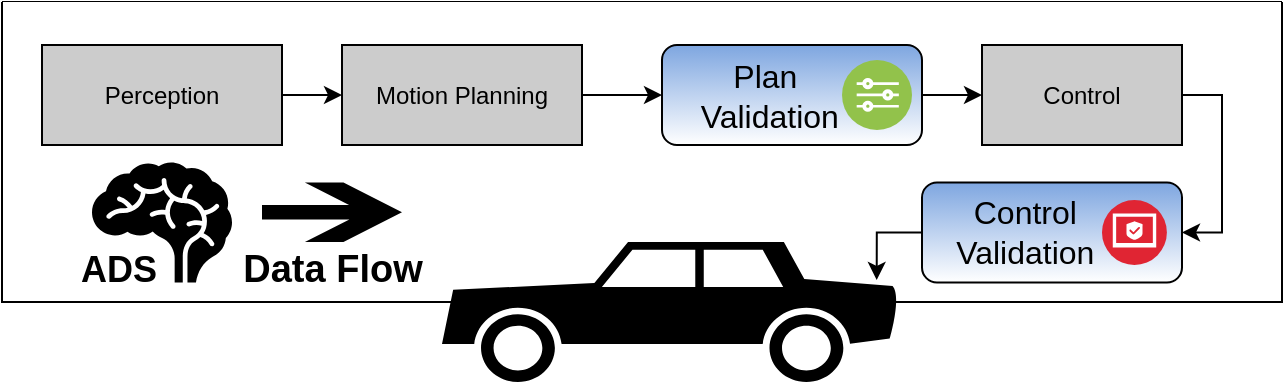 <mxfile version="20.0.4" type="github">
  <diagram id="Ie1QT5mQ5Ervn-aYkjvt" name="Page-1">
    <mxGraphModel dx="2062" dy="712" grid="1" gridSize="10" guides="1" tooltips="1" connect="1" arrows="1" fold="1" page="0" pageScale="1" pageWidth="827" pageHeight="1169" math="0" shadow="0">
      <root>
        <mxCell id="0" />
        <mxCell id="1" parent="0" />
        <mxCell id="rLdGX6JDhPVMlcY9tJA1-8" value="" style="swimlane;startSize=0;gradientColor=#ffffff;swimlaneFillColor=default;fontSize=11;" parent="1" vertex="1">
          <mxGeometry x="240" y="420" width="640" height="150" as="geometry" />
        </mxCell>
        <mxCell id="g_uUFaQYchogK8_NWk0r-11" style="edgeStyle=orthogonalEdgeStyle;rounded=0;orthogonalLoop=1;jettySize=auto;html=1;exitX=1;exitY=0.5;exitDx=0;exitDy=0;entryX=0;entryY=0.5;entryDx=0;entryDy=0;fontSize=19;" parent="rLdGX6JDhPVMlcY9tJA1-8" source="rLdGX6JDhPVMlcY9tJA1-4" target="rLdGX6JDhPVMlcY9tJA1-12" edge="1">
          <mxGeometry relative="1" as="geometry" />
        </mxCell>
        <mxCell id="rLdGX6JDhPVMlcY9tJA1-4" value="Perception" style="rounded=0;whiteSpace=wrap;html=1;fillColor=#CCCCCC;" parent="rLdGX6JDhPVMlcY9tJA1-8" vertex="1">
          <mxGeometry x="20" y="21.5" width="120" height="50" as="geometry" />
        </mxCell>
        <mxCell id="vtgjrdMlesaDz9DzzzvU-8" style="edgeStyle=orthogonalEdgeStyle;rounded=0;orthogonalLoop=1;jettySize=auto;html=1;exitX=1;exitY=0.5;exitDx=0;exitDy=0;entryX=0;entryY=0.5;entryDx=0;entryDy=0;fontSize=16;" edge="1" parent="rLdGX6JDhPVMlcY9tJA1-8" source="rLdGX6JDhPVMlcY9tJA1-12" target="rLdGX6JDhPVMlcY9tJA1-73">
          <mxGeometry relative="1" as="geometry" />
        </mxCell>
        <mxCell id="rLdGX6JDhPVMlcY9tJA1-12" value="Motion Planning" style="rounded=0;whiteSpace=wrap;html=1;fillColor=#CCCCCC;" parent="rLdGX6JDhPVMlcY9tJA1-8" vertex="1">
          <mxGeometry x="170" y="21.5" width="120" height="50" as="geometry" />
        </mxCell>
        <mxCell id="rLdGX6JDhPVMlcY9tJA1-38" value="" style="shape=mxgraph.signs.healthcare.brain;html=1;pointerEvents=1;fillColor=#000000;strokeColor=none;verticalLabelPosition=bottom;verticalAlign=top;align=center;sketch=0;" parent="rLdGX6JDhPVMlcY9tJA1-8" vertex="1">
          <mxGeometry x="45" y="80.25" width="70" height="60" as="geometry" />
        </mxCell>
        <mxCell id="vtgjrdMlesaDz9DzzzvU-9" style="edgeStyle=orthogonalEdgeStyle;rounded=0;orthogonalLoop=1;jettySize=auto;html=1;exitX=1;exitY=0.5;exitDx=0;exitDy=0;entryX=1;entryY=0.5;entryDx=0;entryDy=0;fontSize=16;" edge="1" parent="rLdGX6JDhPVMlcY9tJA1-8" source="rLdGX6JDhPVMlcY9tJA1-5" target="vtgjrdMlesaDz9DzzzvU-2">
          <mxGeometry relative="1" as="geometry" />
        </mxCell>
        <mxCell id="rLdGX6JDhPVMlcY9tJA1-5" value="Control" style="rounded=0;whiteSpace=wrap;html=1;fillColor=#CCCCCC;" parent="rLdGX6JDhPVMlcY9tJA1-8" vertex="1">
          <mxGeometry x="490" y="21.5" width="100" height="50" as="geometry" />
        </mxCell>
        <mxCell id="rLdGX6JDhPVMlcY9tJA1-53" value="ADS" style="text;strokeColor=none;fillColor=none;html=1;fontSize=18;fontStyle=1;verticalAlign=middle;align=center;" parent="rLdGX6JDhPVMlcY9tJA1-8" vertex="1">
          <mxGeometry x="20" y="120" width="75" height="27.5" as="geometry" />
        </mxCell>
        <mxCell id="rLdGX6JDhPVMlcY9tJA1-56" value="" style="shape=mxgraph.signs.travel.arrow_south;html=1;pointerEvents=1;fillColor=#000000;strokeColor=none;verticalLabelPosition=bottom;verticalAlign=top;align=center;sketch=0;fontSize=17;direction=north;" parent="rLdGX6JDhPVMlcY9tJA1-8" vertex="1">
          <mxGeometry x="130" y="90.25" width="70" height="29.75" as="geometry" />
        </mxCell>
        <mxCell id="rLdGX6JDhPVMlcY9tJA1-58" value="&lt;div style=&quot;font-size: 19px&quot;&gt;Data Flow&lt;/div&gt;" style="text;strokeColor=none;fillColor=none;html=1;fontSize=19;fontStyle=1;verticalAlign=middle;align=center;" parent="rLdGX6JDhPVMlcY9tJA1-8" vertex="1">
          <mxGeometry x="126.75" y="115.5" width="76.5" height="36.5" as="geometry" />
        </mxCell>
        <mxCell id="vtgjrdMlesaDz9DzzzvU-4" style="edgeStyle=orthogonalEdgeStyle;rounded=0;orthogonalLoop=1;jettySize=auto;html=1;exitX=1;exitY=0.5;exitDx=0;exitDy=0;entryX=0;entryY=0.5;entryDx=0;entryDy=0;fontSize=18;" edge="1" parent="rLdGX6JDhPVMlcY9tJA1-8" source="rLdGX6JDhPVMlcY9tJA1-73" target="rLdGX6JDhPVMlcY9tJA1-5">
          <mxGeometry relative="1" as="geometry" />
        </mxCell>
        <mxCell id="rLdGX6JDhPVMlcY9tJA1-73" value="&lt;div style=&quot;font-size: 16px;&quot; align=&quot;center&quot;&gt;&lt;font style=&quot;font-size: 16px;&quot;&gt;&amp;nbsp; Plan&amp;nbsp;&amp;nbsp; &amp;nbsp; &amp;nbsp; &amp;nbsp; &lt;br&gt;&lt;/font&gt;&lt;/div&gt;&lt;div style=&quot;font-size: 16px;&quot; align=&quot;center&quot;&gt;&lt;font style=&quot;font-size: 16px;&quot;&gt;&amp;nbsp; Validation&amp;nbsp;&amp;nbsp;&amp;nbsp;&amp;nbsp;&amp;nbsp;&amp;nbsp;&amp;nbsp; &lt;br&gt;&lt;/font&gt;&lt;/div&gt;" style="rounded=1;whiteSpace=wrap;html=1;gradientColor=#ffffff;align=center;fillColor=#7EA6E0;" parent="rLdGX6JDhPVMlcY9tJA1-8" vertex="1">
          <mxGeometry x="330" y="21.5" width="130" height="50" as="geometry" />
        </mxCell>
        <mxCell id="rLdGX6JDhPVMlcY9tJA1-68" value="" style="aspect=fixed;perimeter=ellipsePerimeter;html=1;align=center;shadow=0;dashed=0;fontColor=#4277BB;labelBackgroundColor=#ffffff;fontSize=12;spacingTop=3;image;image=img/lib/ibm/vpc/Rules.svg;gradientColor=#ffffff;" parent="rLdGX6JDhPVMlcY9tJA1-8" vertex="1">
          <mxGeometry x="420" y="29" width="35" height="35" as="geometry" />
        </mxCell>
        <mxCell id="g_uUFaQYchogK8_NWk0r-23" style="edgeStyle=orthogonalEdgeStyle;rounded=0;orthogonalLoop=1;jettySize=auto;html=1;exitX=0.5;exitY=1;exitDx=0;exitDy=0;fontSize=19;" parent="rLdGX6JDhPVMlcY9tJA1-8" source="rLdGX6JDhPVMlcY9tJA1-53" target="rLdGX6JDhPVMlcY9tJA1-53" edge="1">
          <mxGeometry relative="1" as="geometry" />
        </mxCell>
        <mxCell id="vtgjrdMlesaDz9DzzzvU-2" value="&lt;div style=&quot;font-size: 16px&quot; align=&quot;center&quot;&gt;&lt;font style=&quot;font-size: 16px&quot;&gt;&amp;nbsp;Control &amp;nbsp; &amp;nbsp; &amp;nbsp;&amp;nbsp; &lt;br&gt;&lt;/font&gt;&lt;/div&gt;&lt;div style=&quot;font-size: 16px&quot; align=&quot;center&quot;&gt;&lt;font style=&quot;font-size: 16px&quot;&gt;&amp;nbsp;Validation&amp;nbsp;&amp;nbsp;&amp;nbsp;&amp;nbsp;&amp;nbsp;&amp;nbsp;&amp;nbsp; &lt;br&gt;&lt;/font&gt;&lt;/div&gt;" style="rounded=1;whiteSpace=wrap;html=1;gradientColor=#ffffff;align=center;fillColor=#7EA6E0;" vertex="1" parent="rLdGX6JDhPVMlcY9tJA1-8">
          <mxGeometry x="460" y="90.25" width="130" height="50" as="geometry" />
        </mxCell>
        <mxCell id="rLdGX6JDhPVMlcY9tJA1-66" value="" style="aspect=fixed;perimeter=ellipsePerimeter;html=1;align=center;shadow=0;dashed=0;fontColor=#4277BB;labelBackgroundColor=#ffffff;fontSize=12;spacingTop=3;image;image=img/lib/ibm/security/trustend_computing.svg;gradientColor=#ffffff;" parent="rLdGX6JDhPVMlcY9tJA1-8" vertex="1">
          <mxGeometry x="550" y="99" width="32.5" height="32.5" as="geometry" />
        </mxCell>
        <mxCell id="rLdGX6JDhPVMlcY9tJA1-37" value="" style="shape=mxgraph.signs.transportation.car_2;html=1;pointerEvents=1;fillColor=#000000;strokeColor=none;verticalLabelPosition=bottom;verticalAlign=top;align=center;sketch=0;" parent="1" vertex="1">
          <mxGeometry x="460" y="540" width="230" height="70" as="geometry" />
        </mxCell>
        <mxCell id="vtgjrdMlesaDz9DzzzvU-10" style="edgeStyle=orthogonalEdgeStyle;rounded=0;orthogonalLoop=1;jettySize=auto;html=1;exitX=0;exitY=0.5;exitDx=0;exitDy=0;entryX=0.945;entryY=0.271;entryDx=0;entryDy=0;entryPerimeter=0;fontSize=16;" edge="1" parent="1" source="vtgjrdMlesaDz9DzzzvU-2" target="rLdGX6JDhPVMlcY9tJA1-37">
          <mxGeometry relative="1" as="geometry" />
        </mxCell>
      </root>
    </mxGraphModel>
  </diagram>
</mxfile>
